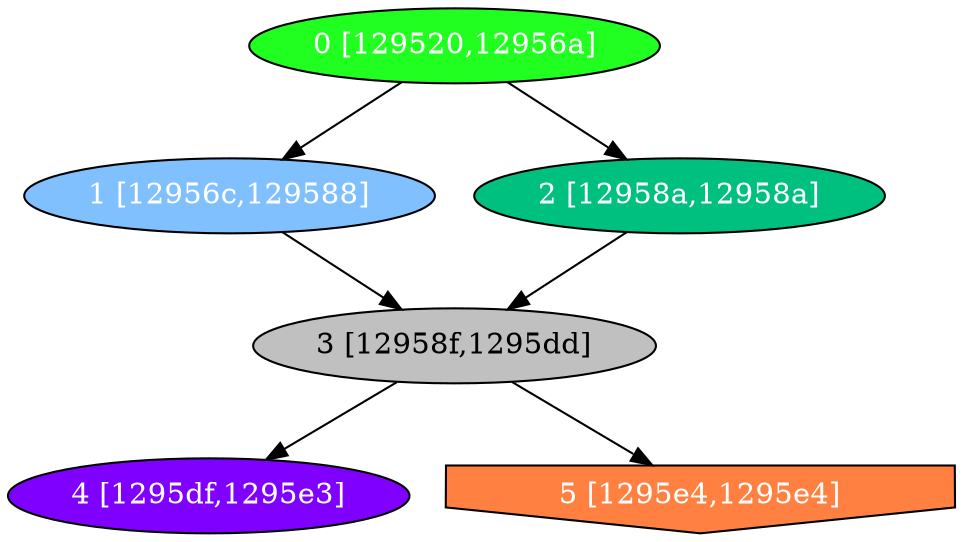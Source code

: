 diGraph libnss3{
	libnss3_0  [style=filled fillcolor="#20FF20" fontcolor="#ffffff" shape=oval label="0 [129520,12956a]"]
	libnss3_1  [style=filled fillcolor="#80C0FF" fontcolor="#ffffff" shape=oval label="1 [12956c,129588]"]
	libnss3_2  [style=filled fillcolor="#00C080" fontcolor="#ffffff" shape=oval label="2 [12958a,12958a]"]
	libnss3_3  [style=filled fillcolor="#C0C0C0" fontcolor="#000000" shape=oval label="3 [12958f,1295dd]"]
	libnss3_4  [style=filled fillcolor="#8000FF" fontcolor="#ffffff" shape=oval label="4 [1295df,1295e3]"]
	libnss3_5  [style=filled fillcolor="#FF8040" fontcolor="#ffffff" shape=invhouse label="5 [1295e4,1295e4]"]

	libnss3_0 -> libnss3_1
	libnss3_0 -> libnss3_2
	libnss3_1 -> libnss3_3
	libnss3_2 -> libnss3_3
	libnss3_3 -> libnss3_4
	libnss3_3 -> libnss3_5
}